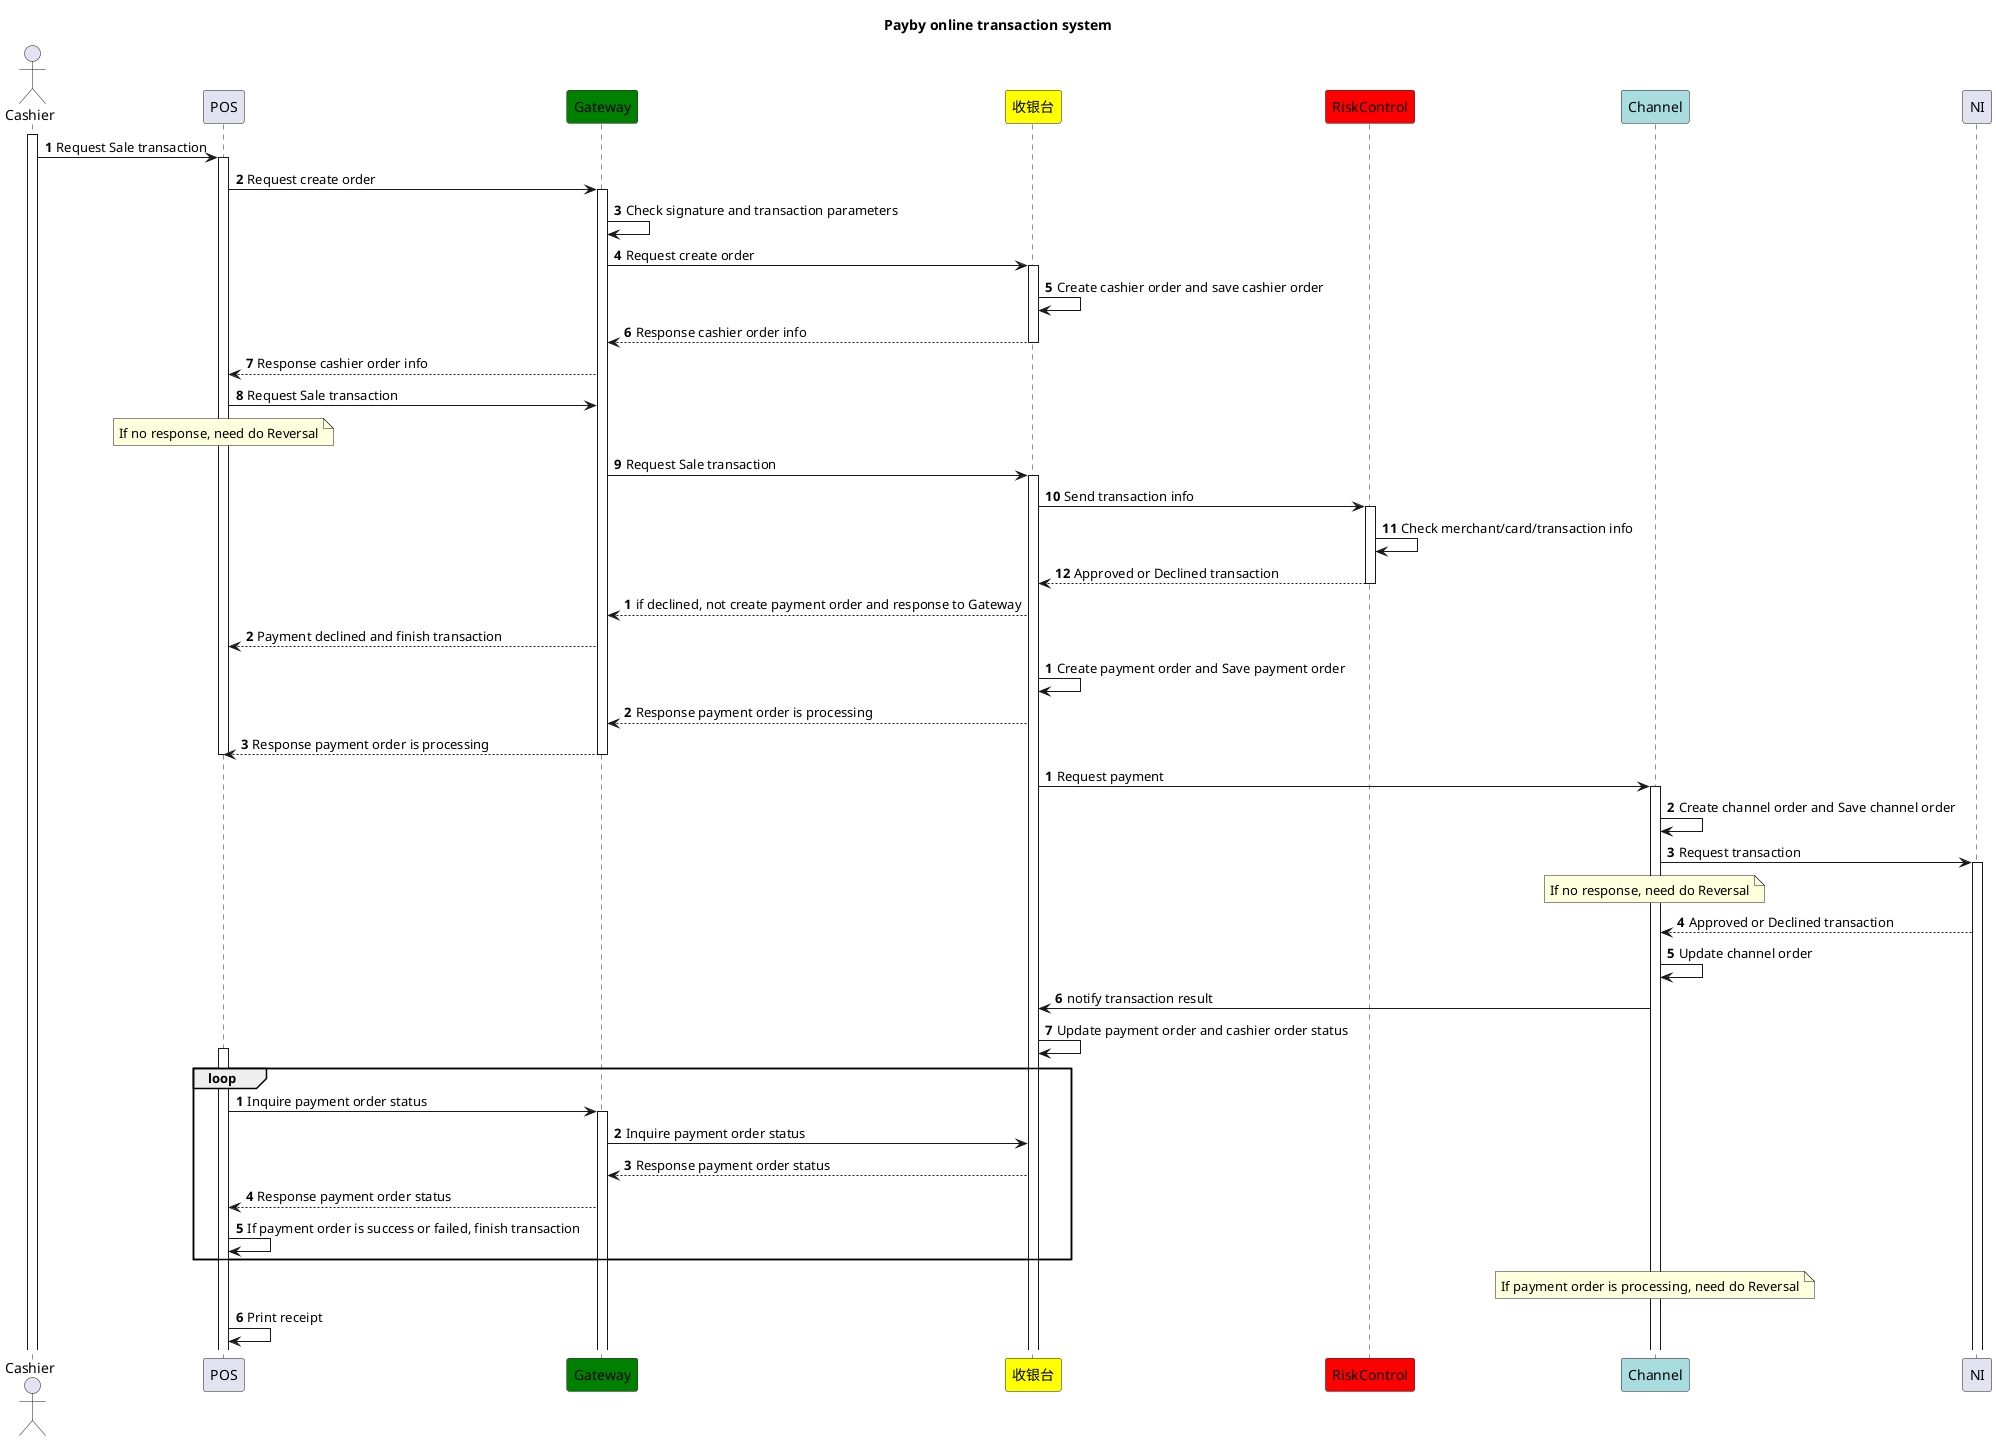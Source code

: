 @startuml

title Payby online transaction system

actor Cashier

participant POS

participant Gateway #Green

participant 收银台 #Yellow

participant RiskControl #RED

participant Channel #A9DCDF

participant NI

autonumber

activate Cashier

Cashier -> POS: Request Sale transaction

activate POS

POS -> Gateway: Request create order

activate Gateway

Gateway -> Gateway: Check signature and transaction parameters

Gateway -> 收银台: Request create order

activate 收银台

收银台 -> 收银台: Create cashier order and save cashier order

收银台 --> Gateway: Response cashier order info

deactivate 收银台

Gateway --> POS: Response cashier order info

POS -> Gateway: Request Sale transaction

note over POS: If no response, need do Reversal

Gateway -> 收银台: Request Sale transaction

activate 收银台

收银台 -> RiskControl: Send transaction info

activate RiskControl

RiskControl -> RiskControl: Check merchant/card/transaction info

RiskControl --> 收银台: Approved or Declined transaction

deactivate RiskControl


autonumber

收银台 --> Gateway: if declined, not create payment order and response to Gateway

Gateway --> POS: Payment declined and finish transaction


autonumber

收银台 -> 收银台: Create payment order and Save payment order

收银台 --> Gateway: Response payment order is processing

Gateway --> POS: Response payment order is processing

deactivate Gateway

deactivate POS


autonumber

收银台 -> Channel: Request payment

activate Channel

Channel -> Channel: Create channel order and Save channel order

Channel -> NI: Request transaction

note over Channel: If no response, need do Reversal

activate NI

NI --> Channel: Approved or Declined transaction

Channel -> Channel: Update channel order

Channel -> 收银台: notify transaction result

收银台 -> 收银台: Update payment order and cashier order status

autonumber

loop

    activate POS

    POS -> Gateway: Inquire payment order status 

    activate Gateway

    Gateway -> 收银台: Inquire payment order status

    收银台 --> Gateway: Response payment order status

    Gateway --> POS: Response payment order status

    POS -> POS: If payment order is success or failed, finish transaction

end

    note over Channel: If payment order is processing, need do Reversal

    POS -> POS: Print receipt